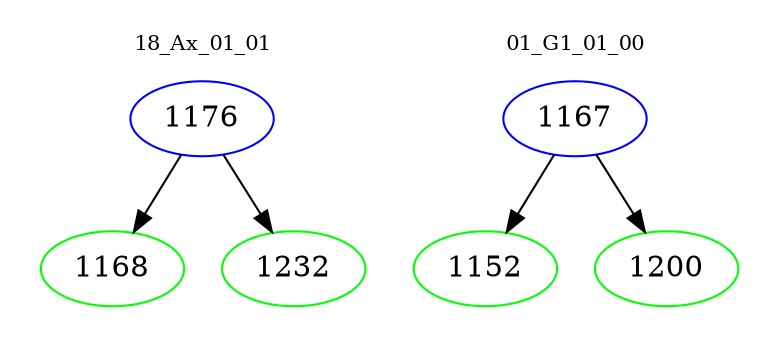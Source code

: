 digraph{
subgraph cluster_0 {
color = white
label = "18_Ax_01_01";
fontsize=10;
T0_1176 [label="1176", color="blue"]
T0_1176 -> T0_1168 [color="black"]
T0_1168 [label="1168", color="green"]
T0_1176 -> T0_1232 [color="black"]
T0_1232 [label="1232", color="green"]
}
subgraph cluster_1 {
color = white
label = "01_G1_01_00";
fontsize=10;
T1_1167 [label="1167", color="blue"]
T1_1167 -> T1_1152 [color="black"]
T1_1152 [label="1152", color="green"]
T1_1167 -> T1_1200 [color="black"]
T1_1200 [label="1200", color="green"]
}
}
